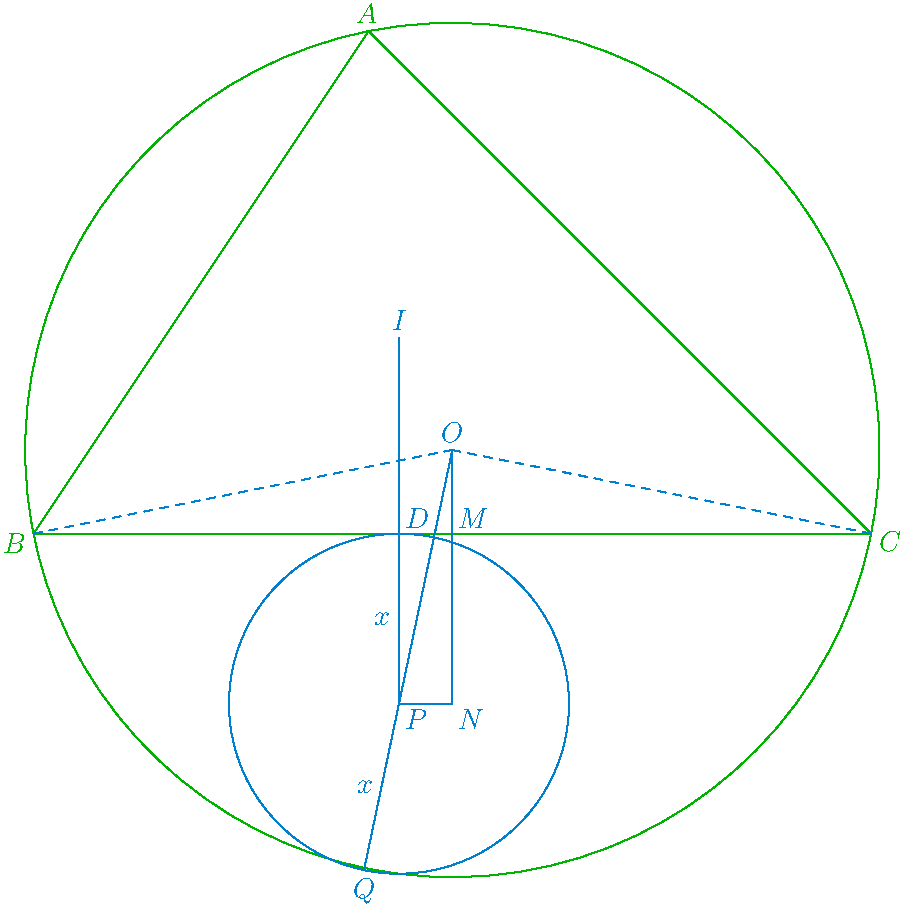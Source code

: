 settings.outformat = "png";
defaultpen(fontsize(14pt));
import geometry;

size(16cm);

pair a = (0,3);
pair b = (-2,0);
pair c = (3,0);
triangle t = triangle(a,b,c);
show(La="", Lb="", Lc="", t, 0.7*green);
pair o = circumcenter(t);
pair i = incenter(t);
path cc = circle(t);
draw(cc, 0.7*green);
draw(o -- b, 0.5*green+0.8*blue+dashed);
draw(o -- c, 0.5*green+0.8*blue+dashed);
line l = perpendicular(i, line(b,c));
draw(i -- intersectionpoint(l, line(b,c)), 0.5*green+0.8*blue);
pair p[] = intersectionpoints(l, cc);
pair j = intersectionpoint(l, line(b,c));
real d = sqrt((j.x - p[1].x)*(j.x - p[1].x) + (j.y - p[1].y)*(j.y - p[1].y));
pair q = midpoint(line(j, p[1]));
circle cd = circle(midpoint(line(j, p[1])), d/2);
draw(cd, 0.5*green+0.8*blue);
draw(i -- q, 0.5*green+0.8*blue);
draw(o -- q, 0.5*green+0.8*blue);
line m = line(o, q);
pair p1[] = intersectionpoints(m, cd);
draw(o -- p1[0], 0.5*green+0.8*blue);
draw(o -- p1[1], 0.5*green+0.8*blue);
draw(o -- (o.x, q.y), 0.5*green+0.8*blue);
draw(q -- (o.x, q.y), 0.5*green+0.8*blue);
label("$O$", o, align=N, 0.5*green+0.8*blue);
label("$I$", i, align=N, 0.5*green+0.8*blue);
label("$D$", j, align=NE, 0.5*green+0.8*blue);
label("$P$", q, align=SE, 0.5*green+0.8*blue);
label("$Q$", p1[0], align=S, 0.5*green+0.8*blue);
label("$N$", (o.x, q.y), align=SE, 0.5*green+0.8*blue);
label("$M$", intersectionpoint(line(o, (o.x, q.y)), line(b,c)), align=NE, 0.5*green+0.8*blue);
label("$x$", midpoint(line(j,q))+(-.1, 0), 0.5*green+0.8*blue);
label("$x$", midpoint(line(q, p1[0]))+(-.1, 0), 0.5*green+0.8*blue);
